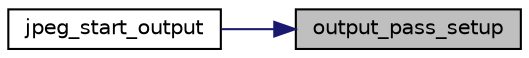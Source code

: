 digraph "output_pass_setup"
{
 // LATEX_PDF_SIZE
  bgcolor="transparent";
  edge [fontname="Helvetica",fontsize="10",labelfontname="Helvetica",labelfontsize="10"];
  node [fontname="Helvetica",fontsize="10",shape=record];
  rankdir="RL";
  Node15 [label="output_pass_setup",height=0.2,width=0.4,color="black", fillcolor="grey75", style="filled", fontcolor="black",tooltip=" "];
  Node15 -> Node16 [dir="back",color="midnightblue",fontsize="10",style="solid"];
  Node16 [label="jpeg_start_output",height=0.2,width=0.4,color="black",URL="$jdapistd_8c.html#a8b8a547a3f32480bc23f50ffbd0e6623",tooltip=" "];
}
